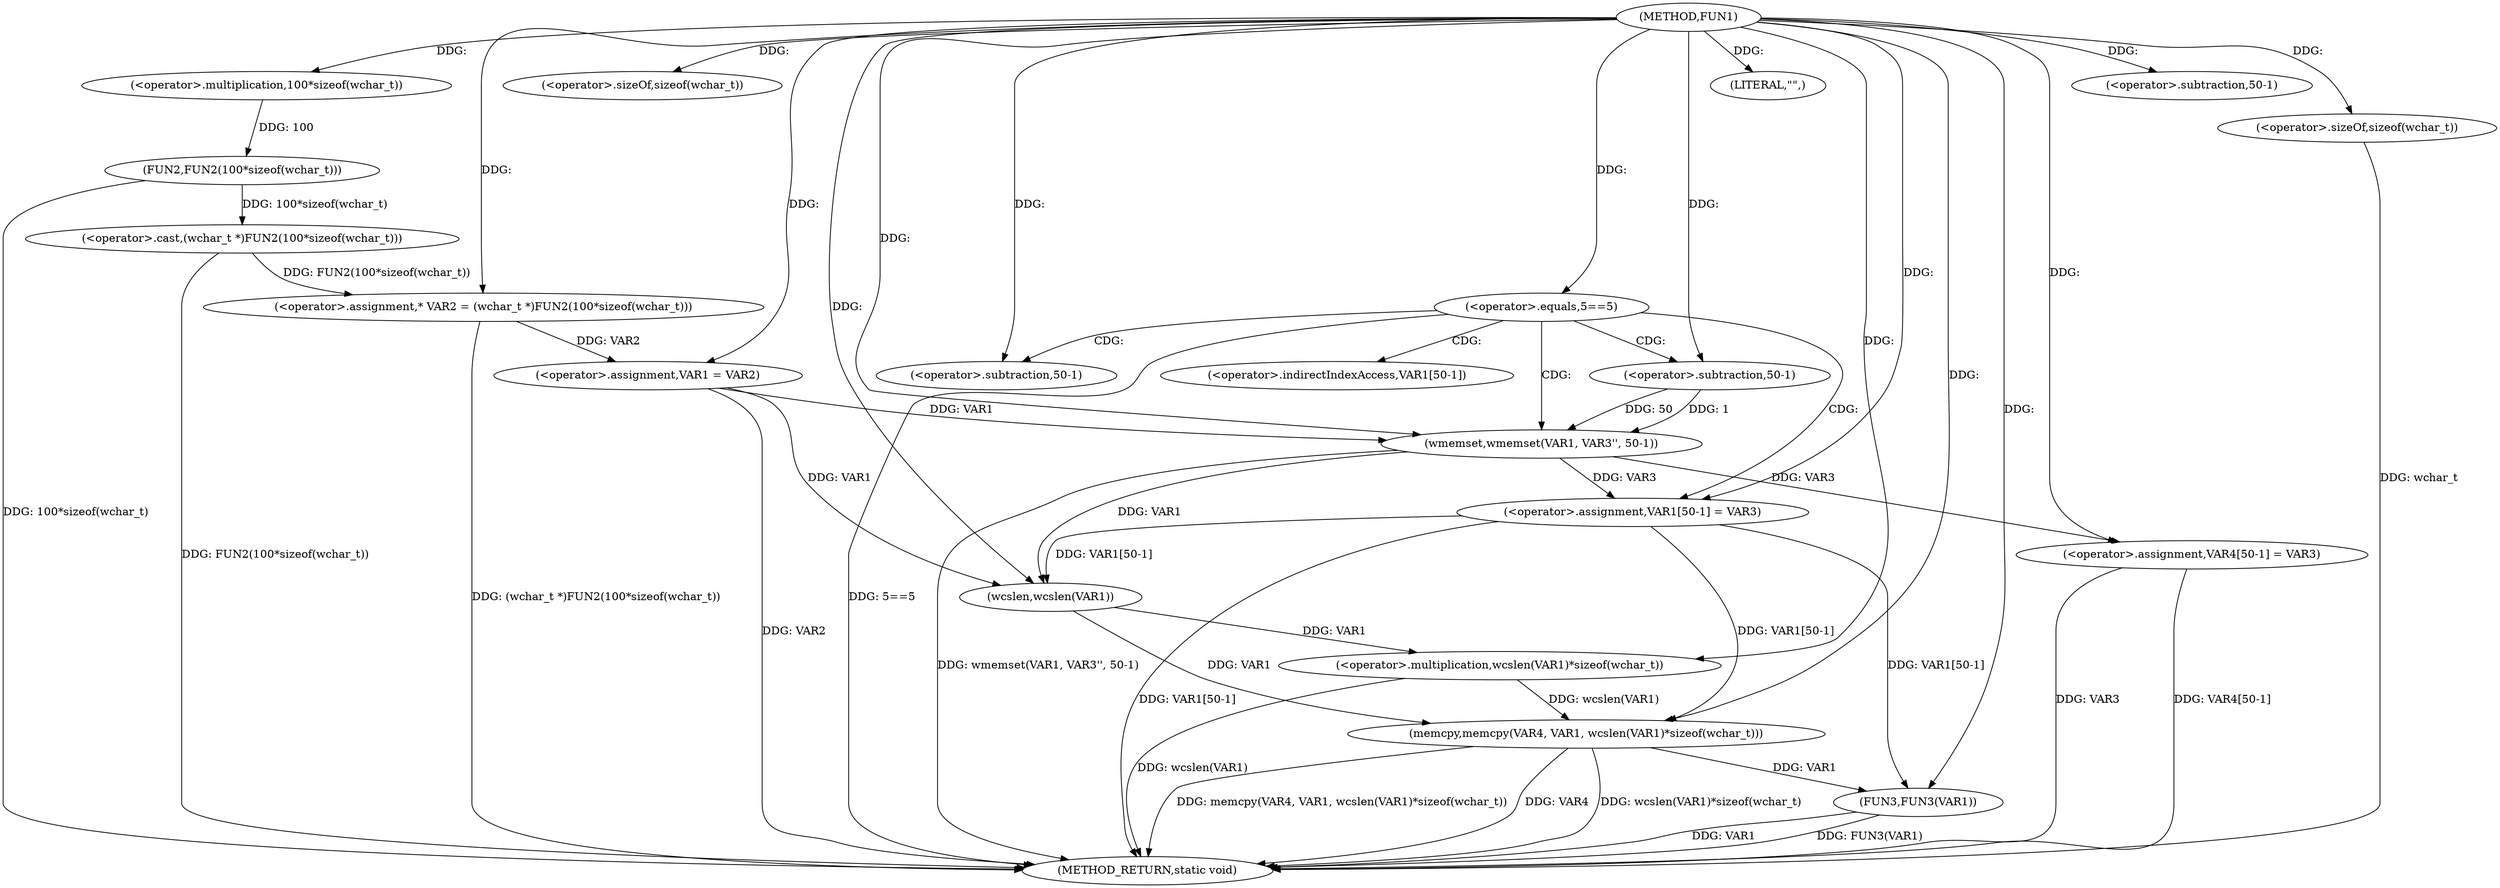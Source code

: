 digraph FUN1 {  
"1000100" [label = "(METHOD,FUN1)" ]
"1000153" [label = "(METHOD_RETURN,static void)" ]
"1000104" [label = "(<operator>.assignment,* VAR2 = (wchar_t *)FUN2(100*sizeof(wchar_t)))" ]
"1000106" [label = "(<operator>.cast,(wchar_t *)FUN2(100*sizeof(wchar_t)))" ]
"1000108" [label = "(FUN2,FUN2(100*sizeof(wchar_t)))" ]
"1000109" [label = "(<operator>.multiplication,100*sizeof(wchar_t))" ]
"1000111" [label = "(<operator>.sizeOf,sizeof(wchar_t))" ]
"1000113" [label = "(<operator>.assignment,VAR1 = VAR2)" ]
"1000117" [label = "(<operator>.equals,5==5)" ]
"1000121" [label = "(wmemset,wmemset(VAR1, VAR3'', 50-1))" ]
"1000124" [label = "(<operator>.subtraction,50-1)" ]
"1000127" [label = "(<operator>.assignment,VAR1[50-1] = VAR3)" ]
"1000130" [label = "(<operator>.subtraction,50-1)" ]
"1000135" [label = "(LITERAL,\"\",)" ]
"1000136" [label = "(memcpy,memcpy(VAR4, VAR1, wcslen(VAR1)*sizeof(wchar_t)))" ]
"1000139" [label = "(<operator>.multiplication,wcslen(VAR1)*sizeof(wchar_t))" ]
"1000140" [label = "(wcslen,wcslen(VAR1))" ]
"1000142" [label = "(<operator>.sizeOf,sizeof(wchar_t))" ]
"1000144" [label = "(<operator>.assignment,VAR4[50-1] = VAR3)" ]
"1000147" [label = "(<operator>.subtraction,50-1)" ]
"1000151" [label = "(FUN3,FUN3(VAR1))" ]
"1000128" [label = "(<operator>.indirectIndexAccess,VAR1[50-1])" ]
  "1000117" -> "1000153"  [ label = "DDG: 5==5"] 
  "1000106" -> "1000153"  [ label = "DDG: FUN2(100*sizeof(wchar_t))"] 
  "1000151" -> "1000153"  [ label = "DDG: FUN3(VAR1)"] 
  "1000136" -> "1000153"  [ label = "DDG: wcslen(VAR1)*sizeof(wchar_t)"] 
  "1000144" -> "1000153"  [ label = "DDG: VAR3"] 
  "1000127" -> "1000153"  [ label = "DDG: VAR1[50-1]"] 
  "1000139" -> "1000153"  [ label = "DDG: wcslen(VAR1)"] 
  "1000151" -> "1000153"  [ label = "DDG: VAR1"] 
  "1000113" -> "1000153"  [ label = "DDG: VAR2"] 
  "1000121" -> "1000153"  [ label = "DDG: wmemset(VAR1, VAR3'', 50-1)"] 
  "1000142" -> "1000153"  [ label = "DDG: wchar_t"] 
  "1000136" -> "1000153"  [ label = "DDG: memcpy(VAR4, VAR1, wcslen(VAR1)*sizeof(wchar_t))"] 
  "1000144" -> "1000153"  [ label = "DDG: VAR4[50-1]"] 
  "1000136" -> "1000153"  [ label = "DDG: VAR4"] 
  "1000104" -> "1000153"  [ label = "DDG: (wchar_t *)FUN2(100*sizeof(wchar_t))"] 
  "1000108" -> "1000153"  [ label = "DDG: 100*sizeof(wchar_t)"] 
  "1000106" -> "1000104"  [ label = "DDG: FUN2(100*sizeof(wchar_t))"] 
  "1000100" -> "1000104"  [ label = "DDG: "] 
  "1000108" -> "1000106"  [ label = "DDG: 100*sizeof(wchar_t)"] 
  "1000109" -> "1000108"  [ label = "DDG: 100"] 
  "1000100" -> "1000109"  [ label = "DDG: "] 
  "1000100" -> "1000111"  [ label = "DDG: "] 
  "1000104" -> "1000113"  [ label = "DDG: VAR2"] 
  "1000100" -> "1000113"  [ label = "DDG: "] 
  "1000100" -> "1000117"  [ label = "DDG: "] 
  "1000113" -> "1000121"  [ label = "DDG: VAR1"] 
  "1000100" -> "1000121"  [ label = "DDG: "] 
  "1000124" -> "1000121"  [ label = "DDG: 50"] 
  "1000124" -> "1000121"  [ label = "DDG: 1"] 
  "1000100" -> "1000124"  [ label = "DDG: "] 
  "1000121" -> "1000127"  [ label = "DDG: VAR3"] 
  "1000100" -> "1000127"  [ label = "DDG: "] 
  "1000100" -> "1000130"  [ label = "DDG: "] 
  "1000100" -> "1000135"  [ label = "DDG: "] 
  "1000100" -> "1000136"  [ label = "DDG: "] 
  "1000140" -> "1000136"  [ label = "DDG: VAR1"] 
  "1000127" -> "1000136"  [ label = "DDG: VAR1[50-1]"] 
  "1000139" -> "1000136"  [ label = "DDG: wcslen(VAR1)"] 
  "1000140" -> "1000139"  [ label = "DDG: VAR1"] 
  "1000113" -> "1000140"  [ label = "DDG: VAR1"] 
  "1000121" -> "1000140"  [ label = "DDG: VAR1"] 
  "1000127" -> "1000140"  [ label = "DDG: VAR1[50-1]"] 
  "1000100" -> "1000140"  [ label = "DDG: "] 
  "1000100" -> "1000139"  [ label = "DDG: "] 
  "1000100" -> "1000142"  [ label = "DDG: "] 
  "1000100" -> "1000144"  [ label = "DDG: "] 
  "1000121" -> "1000144"  [ label = "DDG: VAR3"] 
  "1000100" -> "1000147"  [ label = "DDG: "] 
  "1000127" -> "1000151"  [ label = "DDG: VAR1[50-1]"] 
  "1000136" -> "1000151"  [ label = "DDG: VAR1"] 
  "1000100" -> "1000151"  [ label = "DDG: "] 
  "1000117" -> "1000128"  [ label = "CDG: "] 
  "1000117" -> "1000121"  [ label = "CDG: "] 
  "1000117" -> "1000124"  [ label = "CDG: "] 
  "1000117" -> "1000130"  [ label = "CDG: "] 
  "1000117" -> "1000127"  [ label = "CDG: "] 
}
